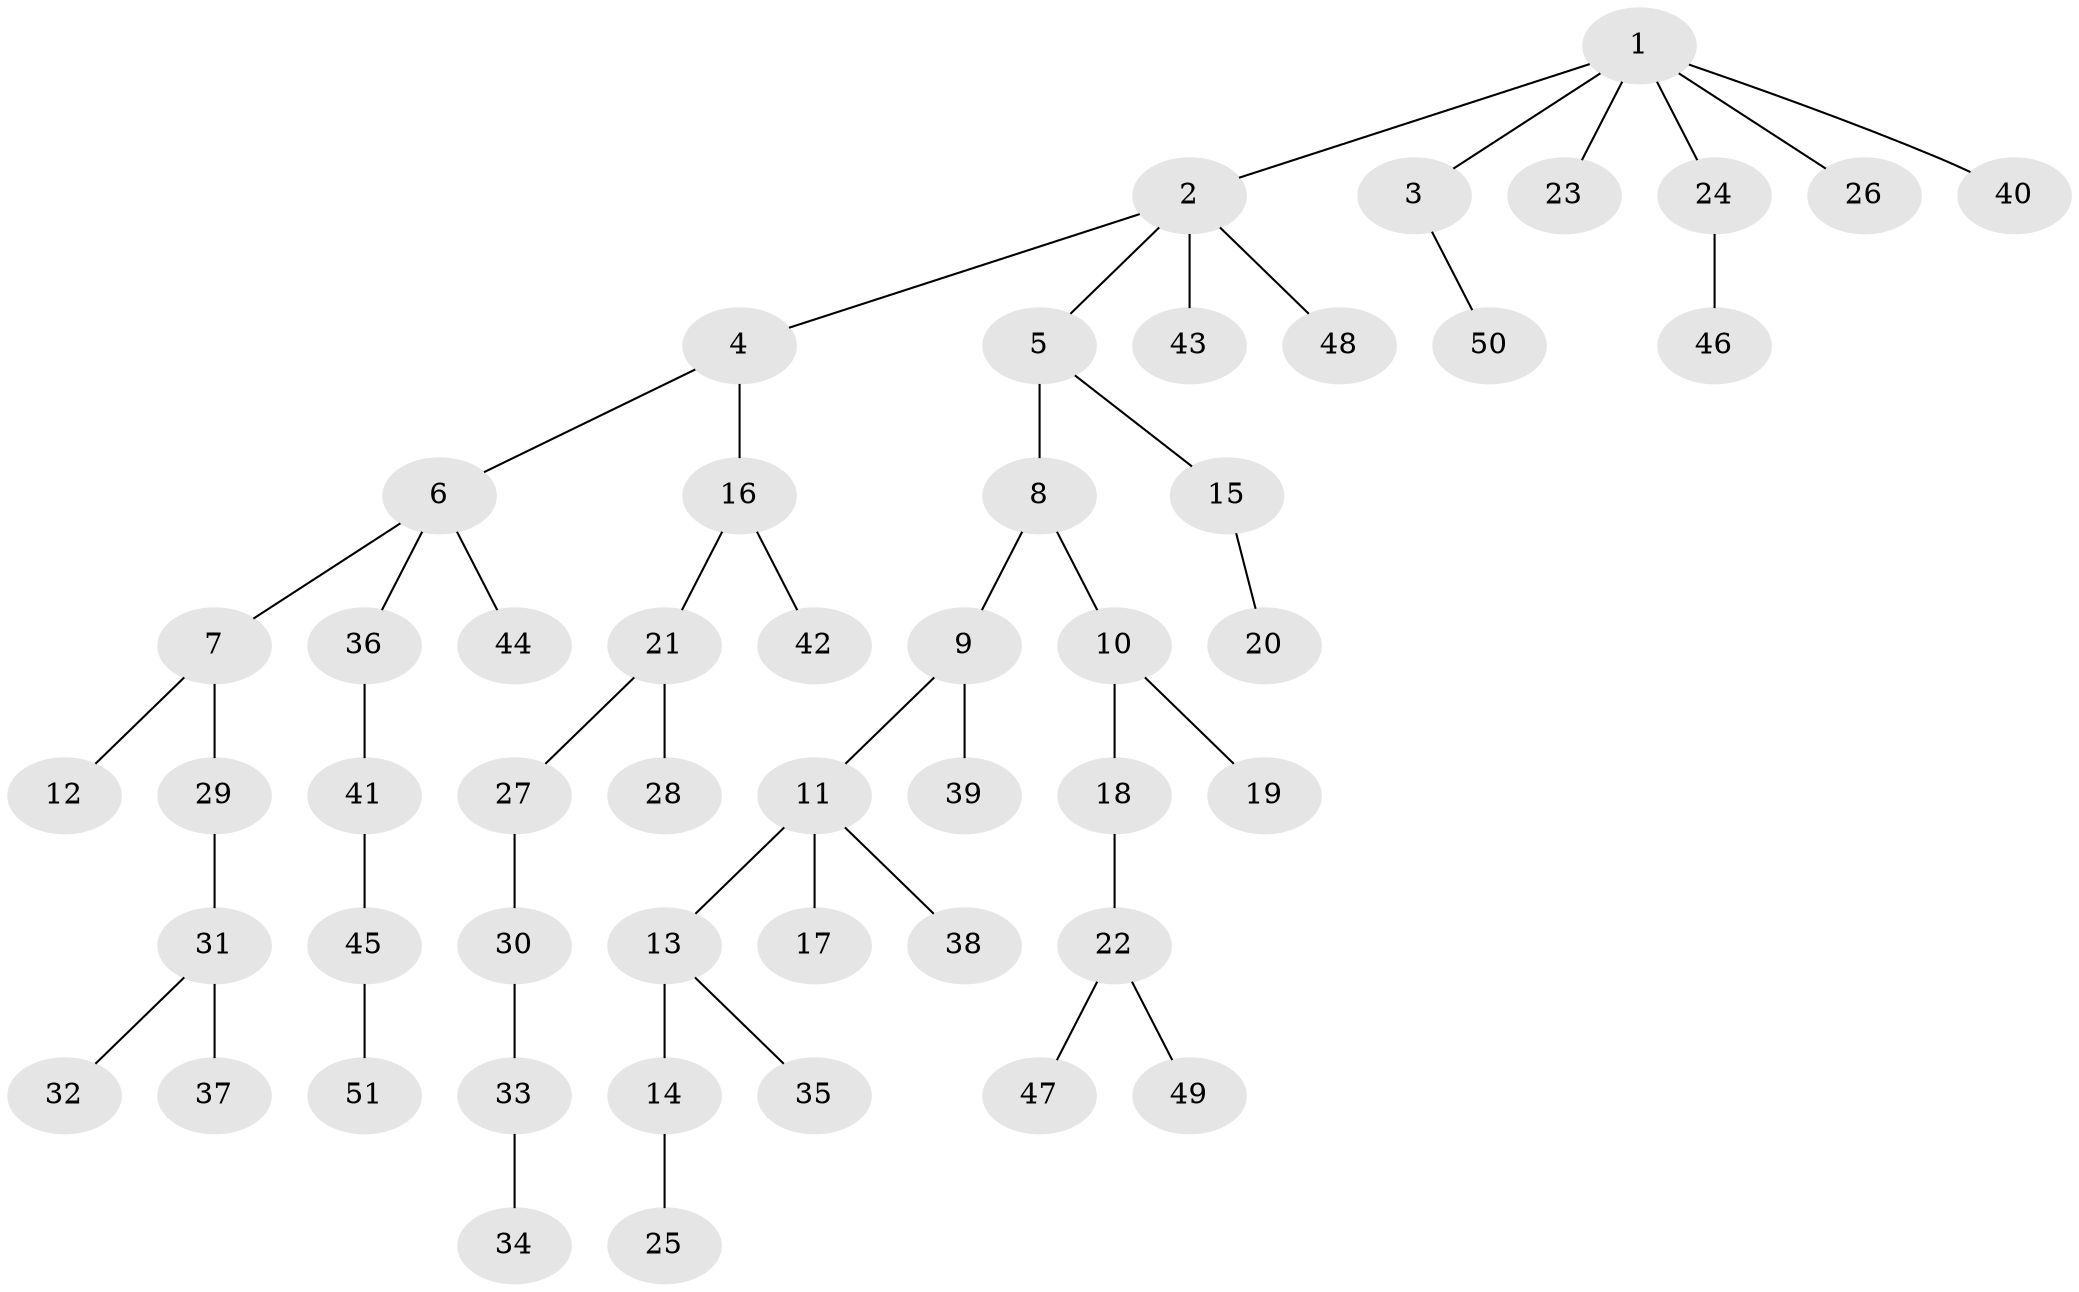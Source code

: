 // coarse degree distribution, {6: 0.05714285714285714, 4: 0.05714285714285714, 2: 0.14285714285714285, 3: 0.11428571428571428, 5: 0.02857142857142857, 1: 0.6}
// Generated by graph-tools (version 1.1) at 2025/52/02/27/25 19:52:10]
// undirected, 51 vertices, 50 edges
graph export_dot {
graph [start="1"]
  node [color=gray90,style=filled];
  1;
  2;
  3;
  4;
  5;
  6;
  7;
  8;
  9;
  10;
  11;
  12;
  13;
  14;
  15;
  16;
  17;
  18;
  19;
  20;
  21;
  22;
  23;
  24;
  25;
  26;
  27;
  28;
  29;
  30;
  31;
  32;
  33;
  34;
  35;
  36;
  37;
  38;
  39;
  40;
  41;
  42;
  43;
  44;
  45;
  46;
  47;
  48;
  49;
  50;
  51;
  1 -- 2;
  1 -- 3;
  1 -- 23;
  1 -- 24;
  1 -- 26;
  1 -- 40;
  2 -- 4;
  2 -- 5;
  2 -- 43;
  2 -- 48;
  3 -- 50;
  4 -- 6;
  4 -- 16;
  5 -- 8;
  5 -- 15;
  6 -- 7;
  6 -- 36;
  6 -- 44;
  7 -- 12;
  7 -- 29;
  8 -- 9;
  8 -- 10;
  9 -- 11;
  9 -- 39;
  10 -- 18;
  10 -- 19;
  11 -- 13;
  11 -- 17;
  11 -- 38;
  13 -- 14;
  13 -- 35;
  14 -- 25;
  15 -- 20;
  16 -- 21;
  16 -- 42;
  18 -- 22;
  21 -- 27;
  21 -- 28;
  22 -- 47;
  22 -- 49;
  24 -- 46;
  27 -- 30;
  29 -- 31;
  30 -- 33;
  31 -- 32;
  31 -- 37;
  33 -- 34;
  36 -- 41;
  41 -- 45;
  45 -- 51;
}
